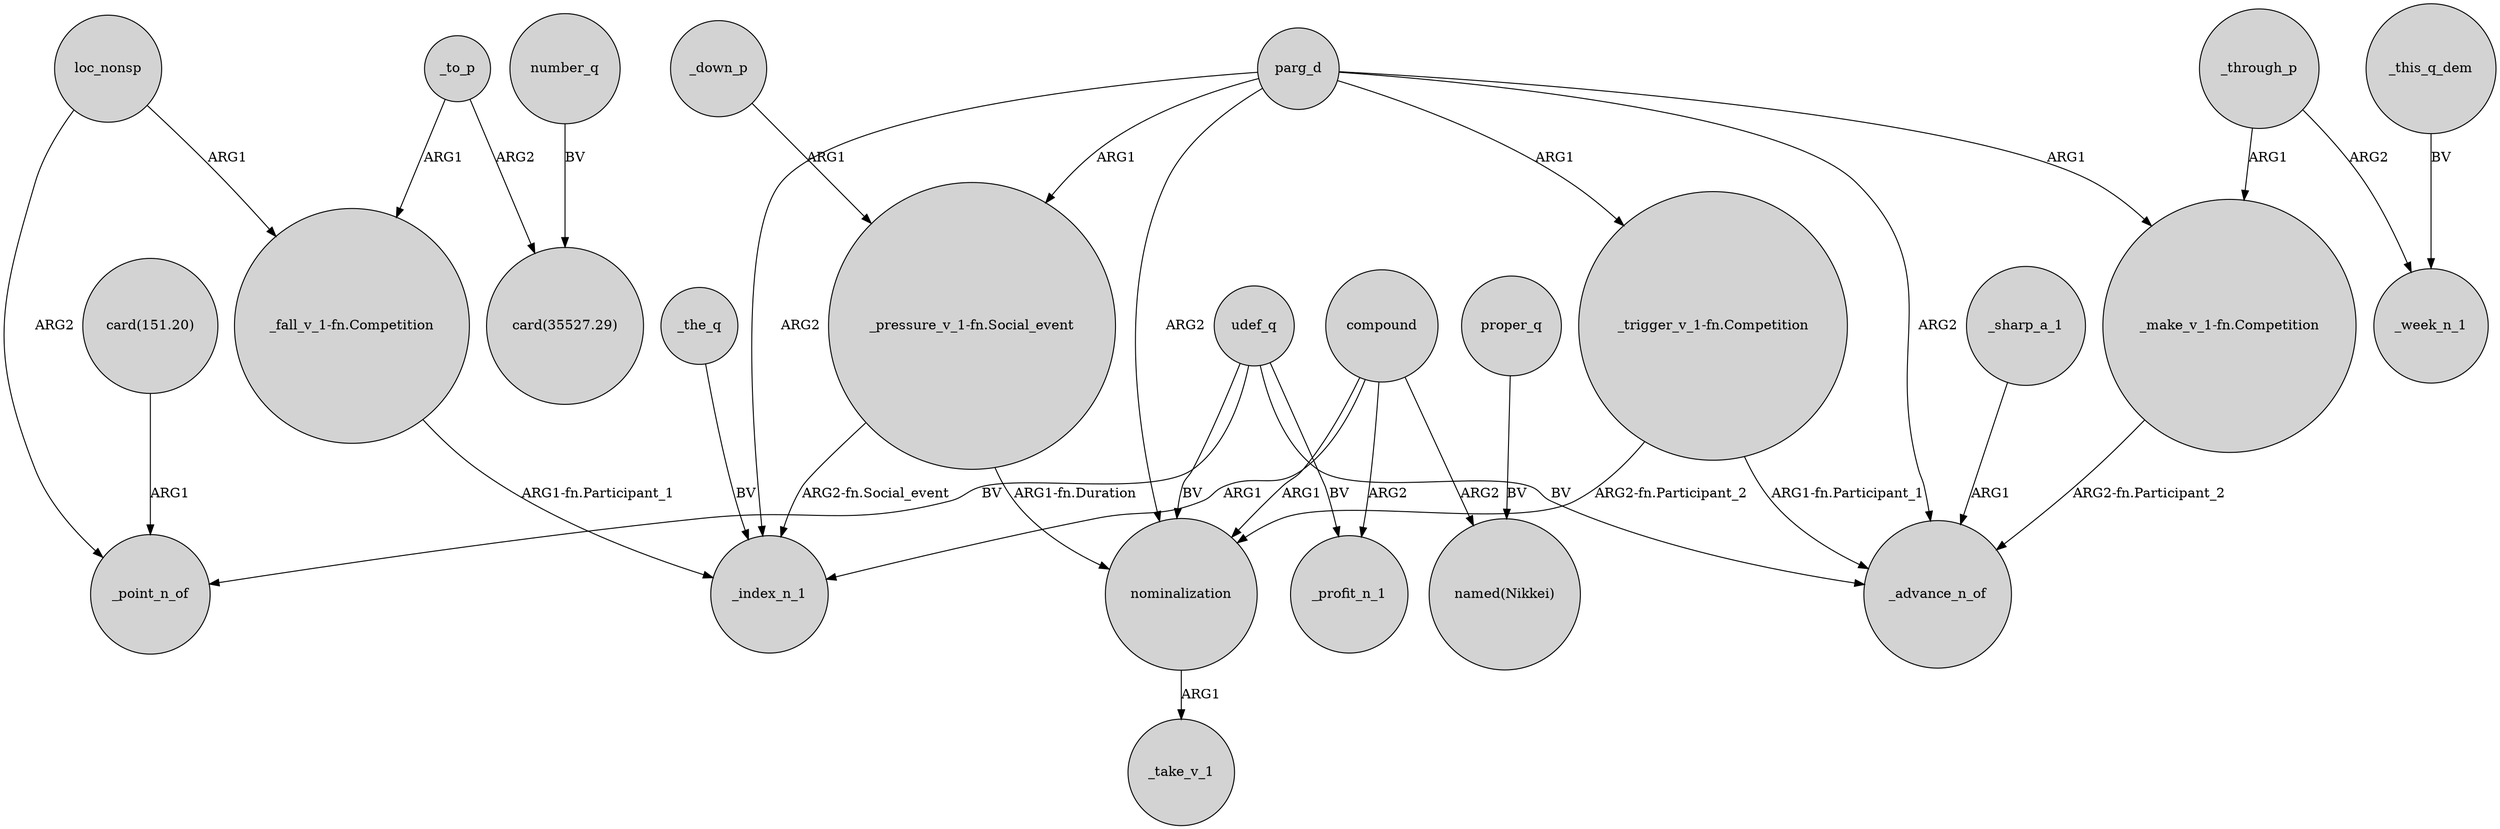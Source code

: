 digraph {
	node [shape=circle style=filled]
	"card(151.20)" -> _point_n_of [label=ARG1]
	_to_p -> "_fall_v_1-fn.Competition" [label=ARG1]
	parg_d -> "_make_v_1-fn.Competition" [label=ARG1]
	_to_p -> "card(35527.29)" [label=ARG2]
	"_make_v_1-fn.Competition" -> _advance_n_of [label="ARG2-fn.Participant_2"]
	loc_nonsp -> "_fall_v_1-fn.Competition" [label=ARG1]
	udef_q -> nominalization [label=BV]
	"_pressure_v_1-fn.Social_event" -> _index_n_1 [label="ARG2-fn.Social_event"]
	udef_q -> _profit_n_1 [label=BV]
	_the_q -> _index_n_1 [label=BV]
	_through_p -> _week_n_1 [label=ARG2]
	"_pressure_v_1-fn.Social_event" -> nominalization [label="ARG1-fn.Duration"]
	loc_nonsp -> _point_n_of [label=ARG2]
	compound -> nominalization [label=ARG1]
	parg_d -> "_trigger_v_1-fn.Competition" [label=ARG1]
	_sharp_a_1 -> _advance_n_of [label=ARG1]
	"_trigger_v_1-fn.Competition" -> _advance_n_of [label="ARG1-fn.Participant_1"]
	compound -> _profit_n_1 [label=ARG2]
	udef_q -> _advance_n_of [label=BV]
	"_trigger_v_1-fn.Competition" -> nominalization [label="ARG2-fn.Participant_2"]
	_down_p -> "_pressure_v_1-fn.Social_event" [label=ARG1]
	proper_q -> "named(Nikkei)" [label=BV]
	parg_d -> _advance_n_of [label=ARG2]
	number_q -> "card(35527.29)" [label=BV]
	compound -> _index_n_1 [label=ARG1]
	nominalization -> _take_v_1 [label=ARG1]
	parg_d -> _index_n_1 [label=ARG2]
	"_fall_v_1-fn.Competition" -> _index_n_1 [label="ARG1-fn.Participant_1"]
	udef_q -> _point_n_of [label=BV]
	_through_p -> "_make_v_1-fn.Competition" [label=ARG1]
	compound -> "named(Nikkei)" [label=ARG2]
	_this_q_dem -> _week_n_1 [label=BV]
	parg_d -> nominalization [label=ARG2]
	parg_d -> "_pressure_v_1-fn.Social_event" [label=ARG1]
}
